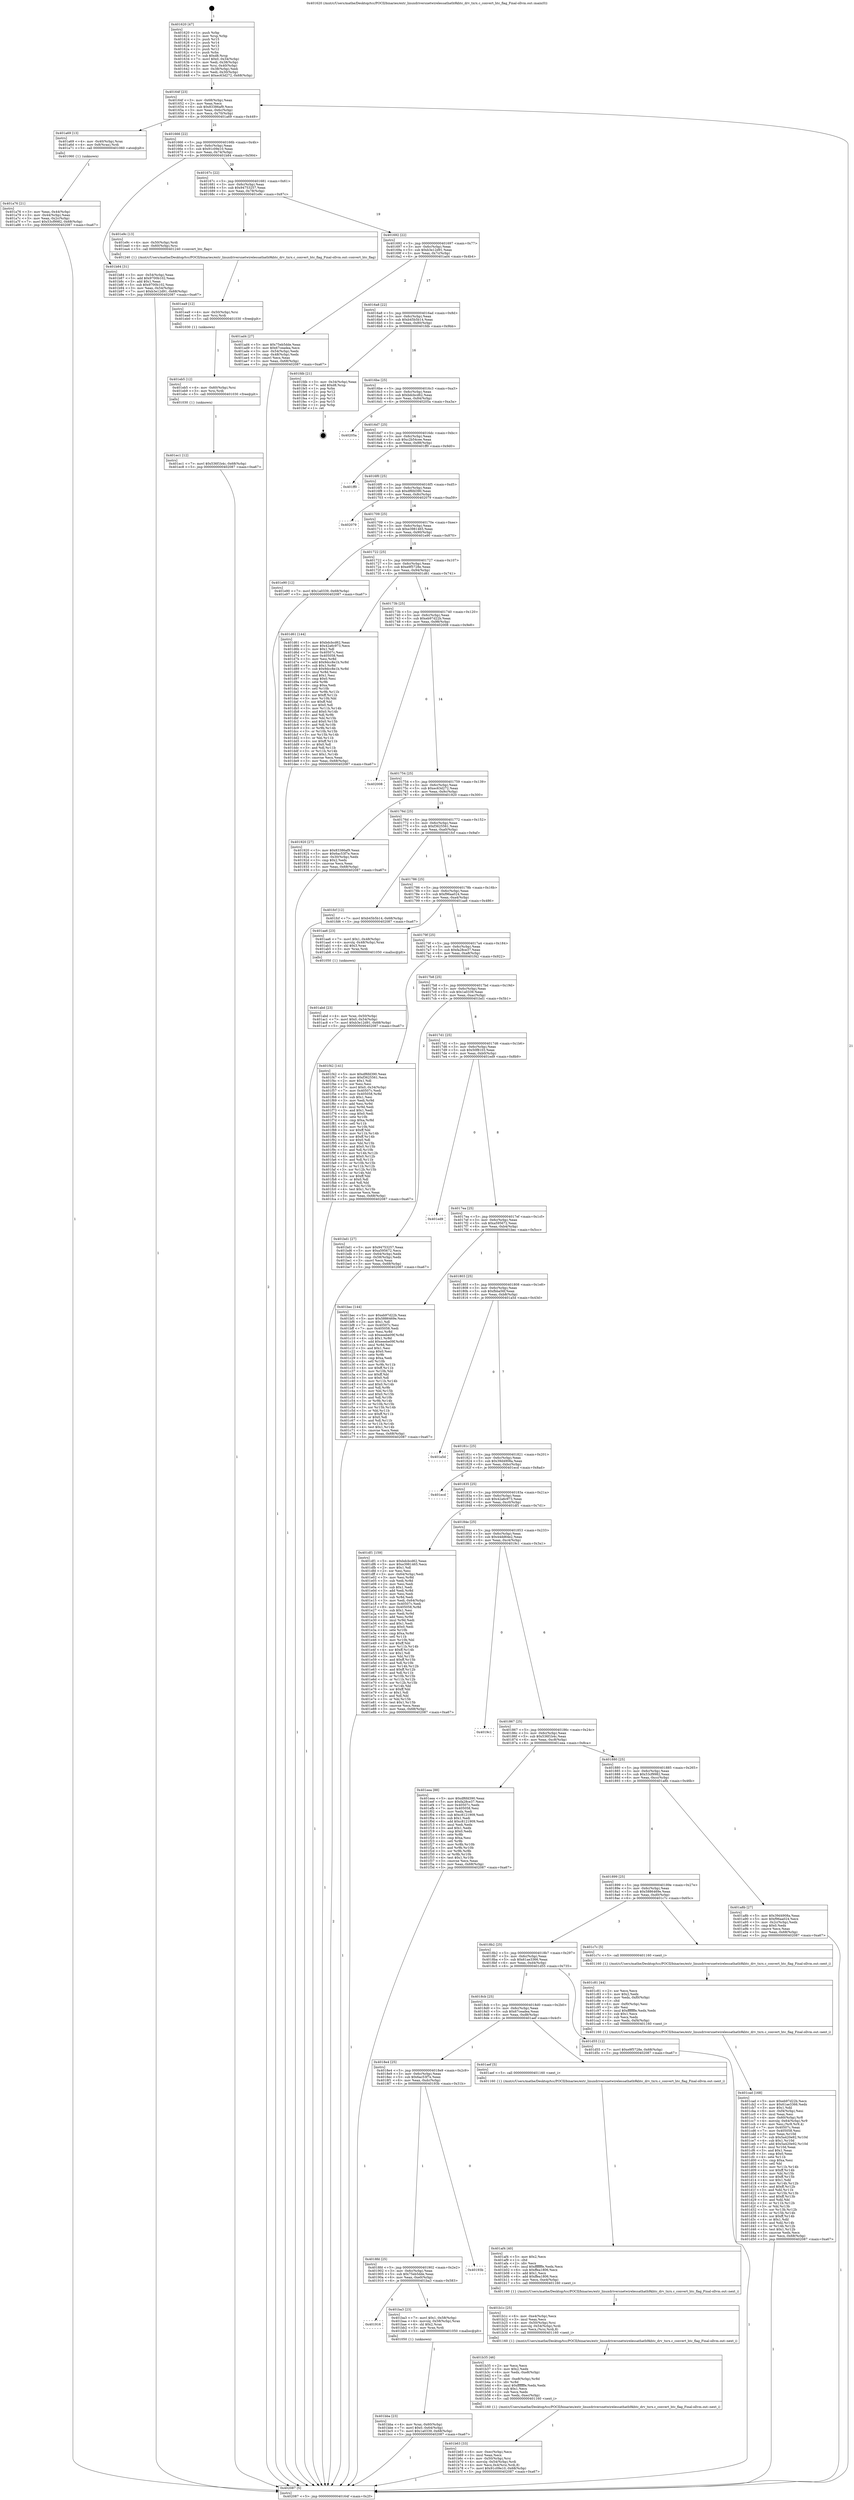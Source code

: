 digraph "0x401620" {
  label = "0x401620 (/mnt/c/Users/mathe/Desktop/tcc/POCII/binaries/extr_linuxdriversnetwirelessathath9khtc_drv_txrx.c_convert_htc_flag_Final-ollvm.out::main(0))"
  labelloc = "t"
  node[shape=record]

  Entry [label="",width=0.3,height=0.3,shape=circle,fillcolor=black,style=filled]
  "0x40164f" [label="{
     0x40164f [23]\l
     | [instrs]\l
     &nbsp;&nbsp;0x40164f \<+3\>: mov -0x68(%rbp),%eax\l
     &nbsp;&nbsp;0x401652 \<+2\>: mov %eax,%ecx\l
     &nbsp;&nbsp;0x401654 \<+6\>: sub $0x83386af9,%ecx\l
     &nbsp;&nbsp;0x40165a \<+3\>: mov %eax,-0x6c(%rbp)\l
     &nbsp;&nbsp;0x40165d \<+3\>: mov %ecx,-0x70(%rbp)\l
     &nbsp;&nbsp;0x401660 \<+6\>: je 0000000000401a69 \<main+0x449\>\l
  }"]
  "0x401a69" [label="{
     0x401a69 [13]\l
     | [instrs]\l
     &nbsp;&nbsp;0x401a69 \<+4\>: mov -0x40(%rbp),%rax\l
     &nbsp;&nbsp;0x401a6d \<+4\>: mov 0x8(%rax),%rdi\l
     &nbsp;&nbsp;0x401a71 \<+5\>: call 0000000000401060 \<atoi@plt\>\l
     | [calls]\l
     &nbsp;&nbsp;0x401060 \{1\} (unknown)\l
  }"]
  "0x401666" [label="{
     0x401666 [22]\l
     | [instrs]\l
     &nbsp;&nbsp;0x401666 \<+5\>: jmp 000000000040166b \<main+0x4b\>\l
     &nbsp;&nbsp;0x40166b \<+3\>: mov -0x6c(%rbp),%eax\l
     &nbsp;&nbsp;0x40166e \<+5\>: sub $0x91c09e10,%eax\l
     &nbsp;&nbsp;0x401673 \<+3\>: mov %eax,-0x74(%rbp)\l
     &nbsp;&nbsp;0x401676 \<+6\>: je 0000000000401b84 \<main+0x564\>\l
  }"]
  Exit [label="",width=0.3,height=0.3,shape=circle,fillcolor=black,style=filled,peripheries=2]
  "0x401b84" [label="{
     0x401b84 [31]\l
     | [instrs]\l
     &nbsp;&nbsp;0x401b84 \<+3\>: mov -0x54(%rbp),%eax\l
     &nbsp;&nbsp;0x401b87 \<+5\>: add $0x9700b102,%eax\l
     &nbsp;&nbsp;0x401b8c \<+3\>: add $0x1,%eax\l
     &nbsp;&nbsp;0x401b8f \<+5\>: sub $0x9700b102,%eax\l
     &nbsp;&nbsp;0x401b94 \<+3\>: mov %eax,-0x54(%rbp)\l
     &nbsp;&nbsp;0x401b97 \<+7\>: movl $0xb3e12d91,-0x68(%rbp)\l
     &nbsp;&nbsp;0x401b9e \<+5\>: jmp 0000000000402087 \<main+0xa67\>\l
  }"]
  "0x40167c" [label="{
     0x40167c [22]\l
     | [instrs]\l
     &nbsp;&nbsp;0x40167c \<+5\>: jmp 0000000000401681 \<main+0x61\>\l
     &nbsp;&nbsp;0x401681 \<+3\>: mov -0x6c(%rbp),%eax\l
     &nbsp;&nbsp;0x401684 \<+5\>: sub $0x94753257,%eax\l
     &nbsp;&nbsp;0x401689 \<+3\>: mov %eax,-0x78(%rbp)\l
     &nbsp;&nbsp;0x40168c \<+6\>: je 0000000000401e9c \<main+0x87c\>\l
  }"]
  "0x401ec1" [label="{
     0x401ec1 [12]\l
     | [instrs]\l
     &nbsp;&nbsp;0x401ec1 \<+7\>: movl $0x536f1b4c,-0x68(%rbp)\l
     &nbsp;&nbsp;0x401ec8 \<+5\>: jmp 0000000000402087 \<main+0xa67\>\l
  }"]
  "0x401e9c" [label="{
     0x401e9c [13]\l
     | [instrs]\l
     &nbsp;&nbsp;0x401e9c \<+4\>: mov -0x50(%rbp),%rdi\l
     &nbsp;&nbsp;0x401ea0 \<+4\>: mov -0x60(%rbp),%rsi\l
     &nbsp;&nbsp;0x401ea4 \<+5\>: call 0000000000401240 \<convert_htc_flag\>\l
     | [calls]\l
     &nbsp;&nbsp;0x401240 \{1\} (/mnt/c/Users/mathe/Desktop/tcc/POCII/binaries/extr_linuxdriversnetwirelessathath9khtc_drv_txrx.c_convert_htc_flag_Final-ollvm.out::convert_htc_flag)\l
  }"]
  "0x401692" [label="{
     0x401692 [22]\l
     | [instrs]\l
     &nbsp;&nbsp;0x401692 \<+5\>: jmp 0000000000401697 \<main+0x77\>\l
     &nbsp;&nbsp;0x401697 \<+3\>: mov -0x6c(%rbp),%eax\l
     &nbsp;&nbsp;0x40169a \<+5\>: sub $0xb3e12d91,%eax\l
     &nbsp;&nbsp;0x40169f \<+3\>: mov %eax,-0x7c(%rbp)\l
     &nbsp;&nbsp;0x4016a2 \<+6\>: je 0000000000401ad4 \<main+0x4b4\>\l
  }"]
  "0x401eb5" [label="{
     0x401eb5 [12]\l
     | [instrs]\l
     &nbsp;&nbsp;0x401eb5 \<+4\>: mov -0x60(%rbp),%rsi\l
     &nbsp;&nbsp;0x401eb9 \<+3\>: mov %rsi,%rdi\l
     &nbsp;&nbsp;0x401ebc \<+5\>: call 0000000000401030 \<free@plt\>\l
     | [calls]\l
     &nbsp;&nbsp;0x401030 \{1\} (unknown)\l
  }"]
  "0x401ad4" [label="{
     0x401ad4 [27]\l
     | [instrs]\l
     &nbsp;&nbsp;0x401ad4 \<+5\>: mov $0x75eb5dde,%eax\l
     &nbsp;&nbsp;0x401ad9 \<+5\>: mov $0x67ceadea,%ecx\l
     &nbsp;&nbsp;0x401ade \<+3\>: mov -0x54(%rbp),%edx\l
     &nbsp;&nbsp;0x401ae1 \<+3\>: cmp -0x48(%rbp),%edx\l
     &nbsp;&nbsp;0x401ae4 \<+3\>: cmovl %ecx,%eax\l
     &nbsp;&nbsp;0x401ae7 \<+3\>: mov %eax,-0x68(%rbp)\l
     &nbsp;&nbsp;0x401aea \<+5\>: jmp 0000000000402087 \<main+0xa67\>\l
  }"]
  "0x4016a8" [label="{
     0x4016a8 [22]\l
     | [instrs]\l
     &nbsp;&nbsp;0x4016a8 \<+5\>: jmp 00000000004016ad \<main+0x8d\>\l
     &nbsp;&nbsp;0x4016ad \<+3\>: mov -0x6c(%rbp),%eax\l
     &nbsp;&nbsp;0x4016b0 \<+5\>: sub $0xb45b5b14,%eax\l
     &nbsp;&nbsp;0x4016b5 \<+3\>: mov %eax,-0x80(%rbp)\l
     &nbsp;&nbsp;0x4016b8 \<+6\>: je 0000000000401fdb \<main+0x9bb\>\l
  }"]
  "0x401ea9" [label="{
     0x401ea9 [12]\l
     | [instrs]\l
     &nbsp;&nbsp;0x401ea9 \<+4\>: mov -0x50(%rbp),%rsi\l
     &nbsp;&nbsp;0x401ead \<+3\>: mov %rsi,%rdi\l
     &nbsp;&nbsp;0x401eb0 \<+5\>: call 0000000000401030 \<free@plt\>\l
     | [calls]\l
     &nbsp;&nbsp;0x401030 \{1\} (unknown)\l
  }"]
  "0x401fdb" [label="{
     0x401fdb [21]\l
     | [instrs]\l
     &nbsp;&nbsp;0x401fdb \<+3\>: mov -0x34(%rbp),%eax\l
     &nbsp;&nbsp;0x401fde \<+7\>: add $0xd8,%rsp\l
     &nbsp;&nbsp;0x401fe5 \<+1\>: pop %rbx\l
     &nbsp;&nbsp;0x401fe6 \<+2\>: pop %r12\l
     &nbsp;&nbsp;0x401fe8 \<+2\>: pop %r13\l
     &nbsp;&nbsp;0x401fea \<+2\>: pop %r14\l
     &nbsp;&nbsp;0x401fec \<+2\>: pop %r15\l
     &nbsp;&nbsp;0x401fee \<+1\>: pop %rbp\l
     &nbsp;&nbsp;0x401fef \<+1\>: ret\l
  }"]
  "0x4016be" [label="{
     0x4016be [25]\l
     | [instrs]\l
     &nbsp;&nbsp;0x4016be \<+5\>: jmp 00000000004016c3 \<main+0xa3\>\l
     &nbsp;&nbsp;0x4016c3 \<+3\>: mov -0x6c(%rbp),%eax\l
     &nbsp;&nbsp;0x4016c6 \<+5\>: sub $0xbdcbcd62,%eax\l
     &nbsp;&nbsp;0x4016cb \<+6\>: mov %eax,-0x84(%rbp)\l
     &nbsp;&nbsp;0x4016d1 \<+6\>: je 000000000040205a \<main+0xa3a\>\l
  }"]
  "0x401cad" [label="{
     0x401cad [168]\l
     | [instrs]\l
     &nbsp;&nbsp;0x401cad \<+5\>: mov $0xeb97d22b,%ecx\l
     &nbsp;&nbsp;0x401cb2 \<+5\>: mov $0x61ae3366,%edx\l
     &nbsp;&nbsp;0x401cb7 \<+3\>: mov $0x1,%dil\l
     &nbsp;&nbsp;0x401cba \<+6\>: mov -0xf4(%rbp),%esi\l
     &nbsp;&nbsp;0x401cc0 \<+3\>: imul %eax,%esi\l
     &nbsp;&nbsp;0x401cc3 \<+4\>: mov -0x60(%rbp),%r8\l
     &nbsp;&nbsp;0x401cc7 \<+4\>: movslq -0x64(%rbp),%r9\l
     &nbsp;&nbsp;0x401ccb \<+4\>: mov %esi,(%r8,%r9,4)\l
     &nbsp;&nbsp;0x401ccf \<+7\>: mov 0x40507c,%eax\l
     &nbsp;&nbsp;0x401cd6 \<+7\>: mov 0x405058,%esi\l
     &nbsp;&nbsp;0x401cdd \<+3\>: mov %eax,%r10d\l
     &nbsp;&nbsp;0x401ce0 \<+7\>: sub $0x5a420e92,%r10d\l
     &nbsp;&nbsp;0x401ce7 \<+4\>: sub $0x1,%r10d\l
     &nbsp;&nbsp;0x401ceb \<+7\>: add $0x5a420e92,%r10d\l
     &nbsp;&nbsp;0x401cf2 \<+4\>: imul %r10d,%eax\l
     &nbsp;&nbsp;0x401cf6 \<+3\>: and $0x1,%eax\l
     &nbsp;&nbsp;0x401cf9 \<+3\>: cmp $0x0,%eax\l
     &nbsp;&nbsp;0x401cfc \<+4\>: sete %r11b\l
     &nbsp;&nbsp;0x401d00 \<+3\>: cmp $0xa,%esi\l
     &nbsp;&nbsp;0x401d03 \<+3\>: setl %bl\l
     &nbsp;&nbsp;0x401d06 \<+3\>: mov %r11b,%r14b\l
     &nbsp;&nbsp;0x401d09 \<+4\>: xor $0xff,%r14b\l
     &nbsp;&nbsp;0x401d0d \<+3\>: mov %bl,%r15b\l
     &nbsp;&nbsp;0x401d10 \<+4\>: xor $0xff,%r15b\l
     &nbsp;&nbsp;0x401d14 \<+4\>: xor $0x1,%dil\l
     &nbsp;&nbsp;0x401d18 \<+3\>: mov %r14b,%r12b\l
     &nbsp;&nbsp;0x401d1b \<+4\>: and $0xff,%r12b\l
     &nbsp;&nbsp;0x401d1f \<+3\>: and %dil,%r11b\l
     &nbsp;&nbsp;0x401d22 \<+3\>: mov %r15b,%r13b\l
     &nbsp;&nbsp;0x401d25 \<+4\>: and $0xff,%r13b\l
     &nbsp;&nbsp;0x401d29 \<+3\>: and %dil,%bl\l
     &nbsp;&nbsp;0x401d2c \<+3\>: or %r11b,%r12b\l
     &nbsp;&nbsp;0x401d2f \<+3\>: or %bl,%r13b\l
     &nbsp;&nbsp;0x401d32 \<+3\>: xor %r13b,%r12b\l
     &nbsp;&nbsp;0x401d35 \<+3\>: or %r15b,%r14b\l
     &nbsp;&nbsp;0x401d38 \<+4\>: xor $0xff,%r14b\l
     &nbsp;&nbsp;0x401d3c \<+4\>: or $0x1,%dil\l
     &nbsp;&nbsp;0x401d40 \<+3\>: and %dil,%r14b\l
     &nbsp;&nbsp;0x401d43 \<+3\>: or %r14b,%r12b\l
     &nbsp;&nbsp;0x401d46 \<+4\>: test $0x1,%r12b\l
     &nbsp;&nbsp;0x401d4a \<+3\>: cmovne %edx,%ecx\l
     &nbsp;&nbsp;0x401d4d \<+3\>: mov %ecx,-0x68(%rbp)\l
     &nbsp;&nbsp;0x401d50 \<+5\>: jmp 0000000000402087 \<main+0xa67\>\l
  }"]
  "0x40205a" [label="{
     0x40205a\l
  }", style=dashed]
  "0x4016d7" [label="{
     0x4016d7 [25]\l
     | [instrs]\l
     &nbsp;&nbsp;0x4016d7 \<+5\>: jmp 00000000004016dc \<main+0xbc\>\l
     &nbsp;&nbsp;0x4016dc \<+3\>: mov -0x6c(%rbp),%eax\l
     &nbsp;&nbsp;0x4016df \<+5\>: sub $0xc2b54cee,%eax\l
     &nbsp;&nbsp;0x4016e4 \<+6\>: mov %eax,-0x88(%rbp)\l
     &nbsp;&nbsp;0x4016ea \<+6\>: je 0000000000401ff0 \<main+0x9d0\>\l
  }"]
  "0x401c81" [label="{
     0x401c81 [44]\l
     | [instrs]\l
     &nbsp;&nbsp;0x401c81 \<+2\>: xor %ecx,%ecx\l
     &nbsp;&nbsp;0x401c83 \<+5\>: mov $0x2,%edx\l
     &nbsp;&nbsp;0x401c88 \<+6\>: mov %edx,-0xf0(%rbp)\l
     &nbsp;&nbsp;0x401c8e \<+1\>: cltd\l
     &nbsp;&nbsp;0x401c8f \<+6\>: mov -0xf0(%rbp),%esi\l
     &nbsp;&nbsp;0x401c95 \<+2\>: idiv %esi\l
     &nbsp;&nbsp;0x401c97 \<+6\>: imul $0xfffffffe,%edx,%edx\l
     &nbsp;&nbsp;0x401c9d \<+3\>: sub $0x1,%ecx\l
     &nbsp;&nbsp;0x401ca0 \<+2\>: sub %ecx,%edx\l
     &nbsp;&nbsp;0x401ca2 \<+6\>: mov %edx,-0xf4(%rbp)\l
     &nbsp;&nbsp;0x401ca8 \<+5\>: call 0000000000401160 \<next_i\>\l
     | [calls]\l
     &nbsp;&nbsp;0x401160 \{1\} (/mnt/c/Users/mathe/Desktop/tcc/POCII/binaries/extr_linuxdriversnetwirelessathath9khtc_drv_txrx.c_convert_htc_flag_Final-ollvm.out::next_i)\l
  }"]
  "0x401ff0" [label="{
     0x401ff0\l
  }", style=dashed]
  "0x4016f0" [label="{
     0x4016f0 [25]\l
     | [instrs]\l
     &nbsp;&nbsp;0x4016f0 \<+5\>: jmp 00000000004016f5 \<main+0xd5\>\l
     &nbsp;&nbsp;0x4016f5 \<+3\>: mov -0x6c(%rbp),%eax\l
     &nbsp;&nbsp;0x4016f8 \<+5\>: sub $0xdf6fd390,%eax\l
     &nbsp;&nbsp;0x4016fd \<+6\>: mov %eax,-0x8c(%rbp)\l
     &nbsp;&nbsp;0x401703 \<+6\>: je 0000000000402079 \<main+0xa59\>\l
  }"]
  "0x401bba" [label="{
     0x401bba [23]\l
     | [instrs]\l
     &nbsp;&nbsp;0x401bba \<+4\>: mov %rax,-0x60(%rbp)\l
     &nbsp;&nbsp;0x401bbe \<+7\>: movl $0x0,-0x64(%rbp)\l
     &nbsp;&nbsp;0x401bc5 \<+7\>: movl $0x1a0339,-0x68(%rbp)\l
     &nbsp;&nbsp;0x401bcc \<+5\>: jmp 0000000000402087 \<main+0xa67\>\l
  }"]
  "0x402079" [label="{
     0x402079\l
  }", style=dashed]
  "0x401709" [label="{
     0x401709 [25]\l
     | [instrs]\l
     &nbsp;&nbsp;0x401709 \<+5\>: jmp 000000000040170e \<main+0xee\>\l
     &nbsp;&nbsp;0x40170e \<+3\>: mov -0x6c(%rbp),%eax\l
     &nbsp;&nbsp;0x401711 \<+5\>: sub $0xe3981465,%eax\l
     &nbsp;&nbsp;0x401716 \<+6\>: mov %eax,-0x90(%rbp)\l
     &nbsp;&nbsp;0x40171c \<+6\>: je 0000000000401e90 \<main+0x870\>\l
  }"]
  "0x401916" [label="{
     0x401916\l
  }", style=dashed]
  "0x401e90" [label="{
     0x401e90 [12]\l
     | [instrs]\l
     &nbsp;&nbsp;0x401e90 \<+7\>: movl $0x1a0339,-0x68(%rbp)\l
     &nbsp;&nbsp;0x401e97 \<+5\>: jmp 0000000000402087 \<main+0xa67\>\l
  }"]
  "0x401722" [label="{
     0x401722 [25]\l
     | [instrs]\l
     &nbsp;&nbsp;0x401722 \<+5\>: jmp 0000000000401727 \<main+0x107\>\l
     &nbsp;&nbsp;0x401727 \<+3\>: mov -0x6c(%rbp),%eax\l
     &nbsp;&nbsp;0x40172a \<+5\>: sub $0xe9f5728e,%eax\l
     &nbsp;&nbsp;0x40172f \<+6\>: mov %eax,-0x94(%rbp)\l
     &nbsp;&nbsp;0x401735 \<+6\>: je 0000000000401d61 \<main+0x741\>\l
  }"]
  "0x401ba3" [label="{
     0x401ba3 [23]\l
     | [instrs]\l
     &nbsp;&nbsp;0x401ba3 \<+7\>: movl $0x1,-0x58(%rbp)\l
     &nbsp;&nbsp;0x401baa \<+4\>: movslq -0x58(%rbp),%rax\l
     &nbsp;&nbsp;0x401bae \<+4\>: shl $0x2,%rax\l
     &nbsp;&nbsp;0x401bb2 \<+3\>: mov %rax,%rdi\l
     &nbsp;&nbsp;0x401bb5 \<+5\>: call 0000000000401050 \<malloc@plt\>\l
     | [calls]\l
     &nbsp;&nbsp;0x401050 \{1\} (unknown)\l
  }"]
  "0x401d61" [label="{
     0x401d61 [144]\l
     | [instrs]\l
     &nbsp;&nbsp;0x401d61 \<+5\>: mov $0xbdcbcd62,%eax\l
     &nbsp;&nbsp;0x401d66 \<+5\>: mov $0x42a6c973,%ecx\l
     &nbsp;&nbsp;0x401d6b \<+2\>: mov $0x1,%dl\l
     &nbsp;&nbsp;0x401d6d \<+7\>: mov 0x40507c,%esi\l
     &nbsp;&nbsp;0x401d74 \<+7\>: mov 0x405058,%edi\l
     &nbsp;&nbsp;0x401d7b \<+3\>: mov %esi,%r8d\l
     &nbsp;&nbsp;0x401d7e \<+7\>: add $0x9dcc8e1b,%r8d\l
     &nbsp;&nbsp;0x401d85 \<+4\>: sub $0x1,%r8d\l
     &nbsp;&nbsp;0x401d89 \<+7\>: sub $0x9dcc8e1b,%r8d\l
     &nbsp;&nbsp;0x401d90 \<+4\>: imul %r8d,%esi\l
     &nbsp;&nbsp;0x401d94 \<+3\>: and $0x1,%esi\l
     &nbsp;&nbsp;0x401d97 \<+3\>: cmp $0x0,%esi\l
     &nbsp;&nbsp;0x401d9a \<+4\>: sete %r9b\l
     &nbsp;&nbsp;0x401d9e \<+3\>: cmp $0xa,%edi\l
     &nbsp;&nbsp;0x401da1 \<+4\>: setl %r10b\l
     &nbsp;&nbsp;0x401da5 \<+3\>: mov %r9b,%r11b\l
     &nbsp;&nbsp;0x401da8 \<+4\>: xor $0xff,%r11b\l
     &nbsp;&nbsp;0x401dac \<+3\>: mov %r10b,%bl\l
     &nbsp;&nbsp;0x401daf \<+3\>: xor $0xff,%bl\l
     &nbsp;&nbsp;0x401db2 \<+3\>: xor $0x0,%dl\l
     &nbsp;&nbsp;0x401db5 \<+3\>: mov %r11b,%r14b\l
     &nbsp;&nbsp;0x401db8 \<+4\>: and $0x0,%r14b\l
     &nbsp;&nbsp;0x401dbc \<+3\>: and %dl,%r9b\l
     &nbsp;&nbsp;0x401dbf \<+3\>: mov %bl,%r15b\l
     &nbsp;&nbsp;0x401dc2 \<+4\>: and $0x0,%r15b\l
     &nbsp;&nbsp;0x401dc6 \<+3\>: and %dl,%r10b\l
     &nbsp;&nbsp;0x401dc9 \<+3\>: or %r9b,%r14b\l
     &nbsp;&nbsp;0x401dcc \<+3\>: or %r10b,%r15b\l
     &nbsp;&nbsp;0x401dcf \<+3\>: xor %r15b,%r14b\l
     &nbsp;&nbsp;0x401dd2 \<+3\>: or %bl,%r11b\l
     &nbsp;&nbsp;0x401dd5 \<+4\>: xor $0xff,%r11b\l
     &nbsp;&nbsp;0x401dd9 \<+3\>: or $0x0,%dl\l
     &nbsp;&nbsp;0x401ddc \<+3\>: and %dl,%r11b\l
     &nbsp;&nbsp;0x401ddf \<+3\>: or %r11b,%r14b\l
     &nbsp;&nbsp;0x401de2 \<+4\>: test $0x1,%r14b\l
     &nbsp;&nbsp;0x401de6 \<+3\>: cmovne %ecx,%eax\l
     &nbsp;&nbsp;0x401de9 \<+3\>: mov %eax,-0x68(%rbp)\l
     &nbsp;&nbsp;0x401dec \<+5\>: jmp 0000000000402087 \<main+0xa67\>\l
  }"]
  "0x40173b" [label="{
     0x40173b [25]\l
     | [instrs]\l
     &nbsp;&nbsp;0x40173b \<+5\>: jmp 0000000000401740 \<main+0x120\>\l
     &nbsp;&nbsp;0x401740 \<+3\>: mov -0x6c(%rbp),%eax\l
     &nbsp;&nbsp;0x401743 \<+5\>: sub $0xeb97d22b,%eax\l
     &nbsp;&nbsp;0x401748 \<+6\>: mov %eax,-0x98(%rbp)\l
     &nbsp;&nbsp;0x40174e \<+6\>: je 0000000000402008 \<main+0x9e8\>\l
  }"]
  "0x4018fd" [label="{
     0x4018fd [25]\l
     | [instrs]\l
     &nbsp;&nbsp;0x4018fd \<+5\>: jmp 0000000000401902 \<main+0x2e2\>\l
     &nbsp;&nbsp;0x401902 \<+3\>: mov -0x6c(%rbp),%eax\l
     &nbsp;&nbsp;0x401905 \<+5\>: sub $0x75eb5dde,%eax\l
     &nbsp;&nbsp;0x40190a \<+6\>: mov %eax,-0xe0(%rbp)\l
     &nbsp;&nbsp;0x401910 \<+6\>: je 0000000000401ba3 \<main+0x583\>\l
  }"]
  "0x402008" [label="{
     0x402008\l
  }", style=dashed]
  "0x401754" [label="{
     0x401754 [25]\l
     | [instrs]\l
     &nbsp;&nbsp;0x401754 \<+5\>: jmp 0000000000401759 \<main+0x139\>\l
     &nbsp;&nbsp;0x401759 \<+3\>: mov -0x6c(%rbp),%eax\l
     &nbsp;&nbsp;0x40175c \<+5\>: sub $0xec63d272,%eax\l
     &nbsp;&nbsp;0x401761 \<+6\>: mov %eax,-0x9c(%rbp)\l
     &nbsp;&nbsp;0x401767 \<+6\>: je 0000000000401920 \<main+0x300\>\l
  }"]
  "0x40193b" [label="{
     0x40193b\l
  }", style=dashed]
  "0x401920" [label="{
     0x401920 [27]\l
     | [instrs]\l
     &nbsp;&nbsp;0x401920 \<+5\>: mov $0x83386af9,%eax\l
     &nbsp;&nbsp;0x401925 \<+5\>: mov $0x6ac53f7e,%ecx\l
     &nbsp;&nbsp;0x40192a \<+3\>: mov -0x30(%rbp),%edx\l
     &nbsp;&nbsp;0x40192d \<+3\>: cmp $0x2,%edx\l
     &nbsp;&nbsp;0x401930 \<+3\>: cmovne %ecx,%eax\l
     &nbsp;&nbsp;0x401933 \<+3\>: mov %eax,-0x68(%rbp)\l
     &nbsp;&nbsp;0x401936 \<+5\>: jmp 0000000000402087 \<main+0xa67\>\l
  }"]
  "0x40176d" [label="{
     0x40176d [25]\l
     | [instrs]\l
     &nbsp;&nbsp;0x40176d \<+5\>: jmp 0000000000401772 \<main+0x152\>\l
     &nbsp;&nbsp;0x401772 \<+3\>: mov -0x6c(%rbp),%eax\l
     &nbsp;&nbsp;0x401775 \<+5\>: sub $0xf3625561,%eax\l
     &nbsp;&nbsp;0x40177a \<+6\>: mov %eax,-0xa0(%rbp)\l
     &nbsp;&nbsp;0x401780 \<+6\>: je 0000000000401fcf \<main+0x9af\>\l
  }"]
  "0x402087" [label="{
     0x402087 [5]\l
     | [instrs]\l
     &nbsp;&nbsp;0x402087 \<+5\>: jmp 000000000040164f \<main+0x2f\>\l
  }"]
  "0x401620" [label="{
     0x401620 [47]\l
     | [instrs]\l
     &nbsp;&nbsp;0x401620 \<+1\>: push %rbp\l
     &nbsp;&nbsp;0x401621 \<+3\>: mov %rsp,%rbp\l
     &nbsp;&nbsp;0x401624 \<+2\>: push %r15\l
     &nbsp;&nbsp;0x401626 \<+2\>: push %r14\l
     &nbsp;&nbsp;0x401628 \<+2\>: push %r13\l
     &nbsp;&nbsp;0x40162a \<+2\>: push %r12\l
     &nbsp;&nbsp;0x40162c \<+1\>: push %rbx\l
     &nbsp;&nbsp;0x40162d \<+7\>: sub $0xd8,%rsp\l
     &nbsp;&nbsp;0x401634 \<+7\>: movl $0x0,-0x34(%rbp)\l
     &nbsp;&nbsp;0x40163b \<+3\>: mov %edi,-0x38(%rbp)\l
     &nbsp;&nbsp;0x40163e \<+4\>: mov %rsi,-0x40(%rbp)\l
     &nbsp;&nbsp;0x401642 \<+3\>: mov -0x38(%rbp),%edi\l
     &nbsp;&nbsp;0x401645 \<+3\>: mov %edi,-0x30(%rbp)\l
     &nbsp;&nbsp;0x401648 \<+7\>: movl $0xec63d272,-0x68(%rbp)\l
  }"]
  "0x401a76" [label="{
     0x401a76 [21]\l
     | [instrs]\l
     &nbsp;&nbsp;0x401a76 \<+3\>: mov %eax,-0x44(%rbp)\l
     &nbsp;&nbsp;0x401a79 \<+3\>: mov -0x44(%rbp),%eax\l
     &nbsp;&nbsp;0x401a7c \<+3\>: mov %eax,-0x2c(%rbp)\l
     &nbsp;&nbsp;0x401a7f \<+7\>: movl $0x53cf9982,-0x68(%rbp)\l
     &nbsp;&nbsp;0x401a86 \<+5\>: jmp 0000000000402087 \<main+0xa67\>\l
  }"]
  "0x401b63" [label="{
     0x401b63 [33]\l
     | [instrs]\l
     &nbsp;&nbsp;0x401b63 \<+6\>: mov -0xec(%rbp),%ecx\l
     &nbsp;&nbsp;0x401b69 \<+3\>: imul %eax,%ecx\l
     &nbsp;&nbsp;0x401b6c \<+4\>: mov -0x50(%rbp),%rsi\l
     &nbsp;&nbsp;0x401b70 \<+4\>: movslq -0x54(%rbp),%rdi\l
     &nbsp;&nbsp;0x401b74 \<+4\>: mov %ecx,0x4(%rsi,%rdi,8)\l
     &nbsp;&nbsp;0x401b78 \<+7\>: movl $0x91c09e10,-0x68(%rbp)\l
     &nbsp;&nbsp;0x401b7f \<+5\>: jmp 0000000000402087 \<main+0xa67\>\l
  }"]
  "0x401fcf" [label="{
     0x401fcf [12]\l
     | [instrs]\l
     &nbsp;&nbsp;0x401fcf \<+7\>: movl $0xb45b5b14,-0x68(%rbp)\l
     &nbsp;&nbsp;0x401fd6 \<+5\>: jmp 0000000000402087 \<main+0xa67\>\l
  }"]
  "0x401786" [label="{
     0x401786 [25]\l
     | [instrs]\l
     &nbsp;&nbsp;0x401786 \<+5\>: jmp 000000000040178b \<main+0x16b\>\l
     &nbsp;&nbsp;0x40178b \<+3\>: mov -0x6c(%rbp),%eax\l
     &nbsp;&nbsp;0x40178e \<+5\>: sub $0xf96aa024,%eax\l
     &nbsp;&nbsp;0x401793 \<+6\>: mov %eax,-0xa4(%rbp)\l
     &nbsp;&nbsp;0x401799 \<+6\>: je 0000000000401aa6 \<main+0x486\>\l
  }"]
  "0x401b35" [label="{
     0x401b35 [46]\l
     | [instrs]\l
     &nbsp;&nbsp;0x401b35 \<+2\>: xor %ecx,%ecx\l
     &nbsp;&nbsp;0x401b37 \<+5\>: mov $0x2,%edx\l
     &nbsp;&nbsp;0x401b3c \<+6\>: mov %edx,-0xe8(%rbp)\l
     &nbsp;&nbsp;0x401b42 \<+1\>: cltd\l
     &nbsp;&nbsp;0x401b43 \<+7\>: mov -0xe8(%rbp),%r8d\l
     &nbsp;&nbsp;0x401b4a \<+3\>: idiv %r8d\l
     &nbsp;&nbsp;0x401b4d \<+6\>: imul $0xfffffffe,%edx,%edx\l
     &nbsp;&nbsp;0x401b53 \<+3\>: sub $0x1,%ecx\l
     &nbsp;&nbsp;0x401b56 \<+2\>: sub %ecx,%edx\l
     &nbsp;&nbsp;0x401b58 \<+6\>: mov %edx,-0xec(%rbp)\l
     &nbsp;&nbsp;0x401b5e \<+5\>: call 0000000000401160 \<next_i\>\l
     | [calls]\l
     &nbsp;&nbsp;0x401160 \{1\} (/mnt/c/Users/mathe/Desktop/tcc/POCII/binaries/extr_linuxdriversnetwirelessathath9khtc_drv_txrx.c_convert_htc_flag_Final-ollvm.out::next_i)\l
  }"]
  "0x401aa6" [label="{
     0x401aa6 [23]\l
     | [instrs]\l
     &nbsp;&nbsp;0x401aa6 \<+7\>: movl $0x1,-0x48(%rbp)\l
     &nbsp;&nbsp;0x401aad \<+4\>: movslq -0x48(%rbp),%rax\l
     &nbsp;&nbsp;0x401ab1 \<+4\>: shl $0x3,%rax\l
     &nbsp;&nbsp;0x401ab5 \<+3\>: mov %rax,%rdi\l
     &nbsp;&nbsp;0x401ab8 \<+5\>: call 0000000000401050 \<malloc@plt\>\l
     | [calls]\l
     &nbsp;&nbsp;0x401050 \{1\} (unknown)\l
  }"]
  "0x40179f" [label="{
     0x40179f [25]\l
     | [instrs]\l
     &nbsp;&nbsp;0x40179f \<+5\>: jmp 00000000004017a4 \<main+0x184\>\l
     &nbsp;&nbsp;0x4017a4 \<+3\>: mov -0x6c(%rbp),%eax\l
     &nbsp;&nbsp;0x4017a7 \<+5\>: sub $0xfa28ce37,%eax\l
     &nbsp;&nbsp;0x4017ac \<+6\>: mov %eax,-0xa8(%rbp)\l
     &nbsp;&nbsp;0x4017b2 \<+6\>: je 0000000000401f42 \<main+0x922\>\l
  }"]
  "0x401b1c" [label="{
     0x401b1c [25]\l
     | [instrs]\l
     &nbsp;&nbsp;0x401b1c \<+6\>: mov -0xe4(%rbp),%ecx\l
     &nbsp;&nbsp;0x401b22 \<+3\>: imul %eax,%ecx\l
     &nbsp;&nbsp;0x401b25 \<+4\>: mov -0x50(%rbp),%rsi\l
     &nbsp;&nbsp;0x401b29 \<+4\>: movslq -0x54(%rbp),%rdi\l
     &nbsp;&nbsp;0x401b2d \<+3\>: mov %ecx,(%rsi,%rdi,8)\l
     &nbsp;&nbsp;0x401b30 \<+5\>: call 0000000000401160 \<next_i\>\l
     | [calls]\l
     &nbsp;&nbsp;0x401160 \{1\} (/mnt/c/Users/mathe/Desktop/tcc/POCII/binaries/extr_linuxdriversnetwirelessathath9khtc_drv_txrx.c_convert_htc_flag_Final-ollvm.out::next_i)\l
  }"]
  "0x401f42" [label="{
     0x401f42 [141]\l
     | [instrs]\l
     &nbsp;&nbsp;0x401f42 \<+5\>: mov $0xdf6fd390,%eax\l
     &nbsp;&nbsp;0x401f47 \<+5\>: mov $0xf3625561,%ecx\l
     &nbsp;&nbsp;0x401f4c \<+2\>: mov $0x1,%dl\l
     &nbsp;&nbsp;0x401f4e \<+2\>: xor %esi,%esi\l
     &nbsp;&nbsp;0x401f50 \<+7\>: movl $0x0,-0x34(%rbp)\l
     &nbsp;&nbsp;0x401f57 \<+7\>: mov 0x40507c,%edi\l
     &nbsp;&nbsp;0x401f5e \<+8\>: mov 0x405058,%r8d\l
     &nbsp;&nbsp;0x401f66 \<+3\>: sub $0x1,%esi\l
     &nbsp;&nbsp;0x401f69 \<+3\>: mov %edi,%r9d\l
     &nbsp;&nbsp;0x401f6c \<+3\>: add %esi,%r9d\l
     &nbsp;&nbsp;0x401f6f \<+4\>: imul %r9d,%edi\l
     &nbsp;&nbsp;0x401f73 \<+3\>: and $0x1,%edi\l
     &nbsp;&nbsp;0x401f76 \<+3\>: cmp $0x0,%edi\l
     &nbsp;&nbsp;0x401f79 \<+4\>: sete %r10b\l
     &nbsp;&nbsp;0x401f7d \<+4\>: cmp $0xa,%r8d\l
     &nbsp;&nbsp;0x401f81 \<+4\>: setl %r11b\l
     &nbsp;&nbsp;0x401f85 \<+3\>: mov %r10b,%bl\l
     &nbsp;&nbsp;0x401f88 \<+3\>: xor $0xff,%bl\l
     &nbsp;&nbsp;0x401f8b \<+3\>: mov %r11b,%r14b\l
     &nbsp;&nbsp;0x401f8e \<+4\>: xor $0xff,%r14b\l
     &nbsp;&nbsp;0x401f92 \<+3\>: xor $0x0,%dl\l
     &nbsp;&nbsp;0x401f95 \<+3\>: mov %bl,%r15b\l
     &nbsp;&nbsp;0x401f98 \<+4\>: and $0x0,%r15b\l
     &nbsp;&nbsp;0x401f9c \<+3\>: and %dl,%r10b\l
     &nbsp;&nbsp;0x401f9f \<+3\>: mov %r14b,%r12b\l
     &nbsp;&nbsp;0x401fa2 \<+4\>: and $0x0,%r12b\l
     &nbsp;&nbsp;0x401fa6 \<+3\>: and %dl,%r11b\l
     &nbsp;&nbsp;0x401fa9 \<+3\>: or %r10b,%r15b\l
     &nbsp;&nbsp;0x401fac \<+3\>: or %r11b,%r12b\l
     &nbsp;&nbsp;0x401faf \<+3\>: xor %r12b,%r15b\l
     &nbsp;&nbsp;0x401fb2 \<+3\>: or %r14b,%bl\l
     &nbsp;&nbsp;0x401fb5 \<+3\>: xor $0xff,%bl\l
     &nbsp;&nbsp;0x401fb8 \<+3\>: or $0x0,%dl\l
     &nbsp;&nbsp;0x401fbb \<+2\>: and %dl,%bl\l
     &nbsp;&nbsp;0x401fbd \<+3\>: or %bl,%r15b\l
     &nbsp;&nbsp;0x401fc0 \<+4\>: test $0x1,%r15b\l
     &nbsp;&nbsp;0x401fc4 \<+3\>: cmovne %ecx,%eax\l
     &nbsp;&nbsp;0x401fc7 \<+3\>: mov %eax,-0x68(%rbp)\l
     &nbsp;&nbsp;0x401fca \<+5\>: jmp 0000000000402087 \<main+0xa67\>\l
  }"]
  "0x4017b8" [label="{
     0x4017b8 [25]\l
     | [instrs]\l
     &nbsp;&nbsp;0x4017b8 \<+5\>: jmp 00000000004017bd \<main+0x19d\>\l
     &nbsp;&nbsp;0x4017bd \<+3\>: mov -0x6c(%rbp),%eax\l
     &nbsp;&nbsp;0x4017c0 \<+5\>: sub $0x1a0339,%eax\l
     &nbsp;&nbsp;0x4017c5 \<+6\>: mov %eax,-0xac(%rbp)\l
     &nbsp;&nbsp;0x4017cb \<+6\>: je 0000000000401bd1 \<main+0x5b1\>\l
  }"]
  "0x401af4" [label="{
     0x401af4 [40]\l
     | [instrs]\l
     &nbsp;&nbsp;0x401af4 \<+5\>: mov $0x2,%ecx\l
     &nbsp;&nbsp;0x401af9 \<+1\>: cltd\l
     &nbsp;&nbsp;0x401afa \<+2\>: idiv %ecx\l
     &nbsp;&nbsp;0x401afc \<+6\>: imul $0xfffffffe,%edx,%ecx\l
     &nbsp;&nbsp;0x401b02 \<+6\>: sub $0xffea1806,%ecx\l
     &nbsp;&nbsp;0x401b08 \<+3\>: add $0x1,%ecx\l
     &nbsp;&nbsp;0x401b0b \<+6\>: add $0xffea1806,%ecx\l
     &nbsp;&nbsp;0x401b11 \<+6\>: mov %ecx,-0xe4(%rbp)\l
     &nbsp;&nbsp;0x401b17 \<+5\>: call 0000000000401160 \<next_i\>\l
     | [calls]\l
     &nbsp;&nbsp;0x401160 \{1\} (/mnt/c/Users/mathe/Desktop/tcc/POCII/binaries/extr_linuxdriversnetwirelessathath9khtc_drv_txrx.c_convert_htc_flag_Final-ollvm.out::next_i)\l
  }"]
  "0x401bd1" [label="{
     0x401bd1 [27]\l
     | [instrs]\l
     &nbsp;&nbsp;0x401bd1 \<+5\>: mov $0x94753257,%eax\l
     &nbsp;&nbsp;0x401bd6 \<+5\>: mov $0xa595672,%ecx\l
     &nbsp;&nbsp;0x401bdb \<+3\>: mov -0x64(%rbp),%edx\l
     &nbsp;&nbsp;0x401bde \<+3\>: cmp -0x58(%rbp),%edx\l
     &nbsp;&nbsp;0x401be1 \<+3\>: cmovl %ecx,%eax\l
     &nbsp;&nbsp;0x401be4 \<+3\>: mov %eax,-0x68(%rbp)\l
     &nbsp;&nbsp;0x401be7 \<+5\>: jmp 0000000000402087 \<main+0xa67\>\l
  }"]
  "0x4017d1" [label="{
     0x4017d1 [25]\l
     | [instrs]\l
     &nbsp;&nbsp;0x4017d1 \<+5\>: jmp 00000000004017d6 \<main+0x1b6\>\l
     &nbsp;&nbsp;0x4017d6 \<+3\>: mov -0x6c(%rbp),%eax\l
     &nbsp;&nbsp;0x4017d9 \<+5\>: sub $0x50f8103,%eax\l
     &nbsp;&nbsp;0x4017de \<+6\>: mov %eax,-0xb0(%rbp)\l
     &nbsp;&nbsp;0x4017e4 \<+6\>: je 0000000000401ed9 \<main+0x8b9\>\l
  }"]
  "0x4018e4" [label="{
     0x4018e4 [25]\l
     | [instrs]\l
     &nbsp;&nbsp;0x4018e4 \<+5\>: jmp 00000000004018e9 \<main+0x2c9\>\l
     &nbsp;&nbsp;0x4018e9 \<+3\>: mov -0x6c(%rbp),%eax\l
     &nbsp;&nbsp;0x4018ec \<+5\>: sub $0x6ac53f7e,%eax\l
     &nbsp;&nbsp;0x4018f1 \<+6\>: mov %eax,-0xdc(%rbp)\l
     &nbsp;&nbsp;0x4018f7 \<+6\>: je 000000000040193b \<main+0x31b\>\l
  }"]
  "0x401ed9" [label="{
     0x401ed9\l
  }", style=dashed]
  "0x4017ea" [label="{
     0x4017ea [25]\l
     | [instrs]\l
     &nbsp;&nbsp;0x4017ea \<+5\>: jmp 00000000004017ef \<main+0x1cf\>\l
     &nbsp;&nbsp;0x4017ef \<+3\>: mov -0x6c(%rbp),%eax\l
     &nbsp;&nbsp;0x4017f2 \<+5\>: sub $0xa595672,%eax\l
     &nbsp;&nbsp;0x4017f7 \<+6\>: mov %eax,-0xb4(%rbp)\l
     &nbsp;&nbsp;0x4017fd \<+6\>: je 0000000000401bec \<main+0x5cc\>\l
  }"]
  "0x401aef" [label="{
     0x401aef [5]\l
     | [instrs]\l
     &nbsp;&nbsp;0x401aef \<+5\>: call 0000000000401160 \<next_i\>\l
     | [calls]\l
     &nbsp;&nbsp;0x401160 \{1\} (/mnt/c/Users/mathe/Desktop/tcc/POCII/binaries/extr_linuxdriversnetwirelessathath9khtc_drv_txrx.c_convert_htc_flag_Final-ollvm.out::next_i)\l
  }"]
  "0x401bec" [label="{
     0x401bec [144]\l
     | [instrs]\l
     &nbsp;&nbsp;0x401bec \<+5\>: mov $0xeb97d22b,%eax\l
     &nbsp;&nbsp;0x401bf1 \<+5\>: mov $0x5886469e,%ecx\l
     &nbsp;&nbsp;0x401bf6 \<+2\>: mov $0x1,%dl\l
     &nbsp;&nbsp;0x401bf8 \<+7\>: mov 0x40507c,%esi\l
     &nbsp;&nbsp;0x401bff \<+7\>: mov 0x405058,%edi\l
     &nbsp;&nbsp;0x401c06 \<+3\>: mov %esi,%r8d\l
     &nbsp;&nbsp;0x401c09 \<+7\>: sub $0xeeebe09f,%r8d\l
     &nbsp;&nbsp;0x401c10 \<+4\>: sub $0x1,%r8d\l
     &nbsp;&nbsp;0x401c14 \<+7\>: add $0xeeebe09f,%r8d\l
     &nbsp;&nbsp;0x401c1b \<+4\>: imul %r8d,%esi\l
     &nbsp;&nbsp;0x401c1f \<+3\>: and $0x1,%esi\l
     &nbsp;&nbsp;0x401c22 \<+3\>: cmp $0x0,%esi\l
     &nbsp;&nbsp;0x401c25 \<+4\>: sete %r9b\l
     &nbsp;&nbsp;0x401c29 \<+3\>: cmp $0xa,%edi\l
     &nbsp;&nbsp;0x401c2c \<+4\>: setl %r10b\l
     &nbsp;&nbsp;0x401c30 \<+3\>: mov %r9b,%r11b\l
     &nbsp;&nbsp;0x401c33 \<+4\>: xor $0xff,%r11b\l
     &nbsp;&nbsp;0x401c37 \<+3\>: mov %r10b,%bl\l
     &nbsp;&nbsp;0x401c3a \<+3\>: xor $0xff,%bl\l
     &nbsp;&nbsp;0x401c3d \<+3\>: xor $0x0,%dl\l
     &nbsp;&nbsp;0x401c40 \<+3\>: mov %r11b,%r14b\l
     &nbsp;&nbsp;0x401c43 \<+4\>: and $0x0,%r14b\l
     &nbsp;&nbsp;0x401c47 \<+3\>: and %dl,%r9b\l
     &nbsp;&nbsp;0x401c4a \<+3\>: mov %bl,%r15b\l
     &nbsp;&nbsp;0x401c4d \<+4\>: and $0x0,%r15b\l
     &nbsp;&nbsp;0x401c51 \<+3\>: and %dl,%r10b\l
     &nbsp;&nbsp;0x401c54 \<+3\>: or %r9b,%r14b\l
     &nbsp;&nbsp;0x401c57 \<+3\>: or %r10b,%r15b\l
     &nbsp;&nbsp;0x401c5a \<+3\>: xor %r15b,%r14b\l
     &nbsp;&nbsp;0x401c5d \<+3\>: or %bl,%r11b\l
     &nbsp;&nbsp;0x401c60 \<+4\>: xor $0xff,%r11b\l
     &nbsp;&nbsp;0x401c64 \<+3\>: or $0x0,%dl\l
     &nbsp;&nbsp;0x401c67 \<+3\>: and %dl,%r11b\l
     &nbsp;&nbsp;0x401c6a \<+3\>: or %r11b,%r14b\l
     &nbsp;&nbsp;0x401c6d \<+4\>: test $0x1,%r14b\l
     &nbsp;&nbsp;0x401c71 \<+3\>: cmovne %ecx,%eax\l
     &nbsp;&nbsp;0x401c74 \<+3\>: mov %eax,-0x68(%rbp)\l
     &nbsp;&nbsp;0x401c77 \<+5\>: jmp 0000000000402087 \<main+0xa67\>\l
  }"]
  "0x401803" [label="{
     0x401803 [25]\l
     | [instrs]\l
     &nbsp;&nbsp;0x401803 \<+5\>: jmp 0000000000401808 \<main+0x1e8\>\l
     &nbsp;&nbsp;0x401808 \<+3\>: mov -0x6c(%rbp),%eax\l
     &nbsp;&nbsp;0x40180b \<+5\>: sub $0xfbba56f,%eax\l
     &nbsp;&nbsp;0x401810 \<+6\>: mov %eax,-0xb8(%rbp)\l
     &nbsp;&nbsp;0x401816 \<+6\>: je 0000000000401a5d \<main+0x43d\>\l
  }"]
  "0x4018cb" [label="{
     0x4018cb [25]\l
     | [instrs]\l
     &nbsp;&nbsp;0x4018cb \<+5\>: jmp 00000000004018d0 \<main+0x2b0\>\l
     &nbsp;&nbsp;0x4018d0 \<+3\>: mov -0x6c(%rbp),%eax\l
     &nbsp;&nbsp;0x4018d3 \<+5\>: sub $0x67ceadea,%eax\l
     &nbsp;&nbsp;0x4018d8 \<+6\>: mov %eax,-0xd8(%rbp)\l
     &nbsp;&nbsp;0x4018de \<+6\>: je 0000000000401aef \<main+0x4cf\>\l
  }"]
  "0x401a5d" [label="{
     0x401a5d\l
  }", style=dashed]
  "0x40181c" [label="{
     0x40181c [25]\l
     | [instrs]\l
     &nbsp;&nbsp;0x40181c \<+5\>: jmp 0000000000401821 \<main+0x201\>\l
     &nbsp;&nbsp;0x401821 \<+3\>: mov -0x6c(%rbp),%eax\l
     &nbsp;&nbsp;0x401824 \<+5\>: sub $0x39d4908a,%eax\l
     &nbsp;&nbsp;0x401829 \<+6\>: mov %eax,-0xbc(%rbp)\l
     &nbsp;&nbsp;0x40182f \<+6\>: je 0000000000401ecd \<main+0x8ad\>\l
  }"]
  "0x401d55" [label="{
     0x401d55 [12]\l
     | [instrs]\l
     &nbsp;&nbsp;0x401d55 \<+7\>: movl $0xe9f5728e,-0x68(%rbp)\l
     &nbsp;&nbsp;0x401d5c \<+5\>: jmp 0000000000402087 \<main+0xa67\>\l
  }"]
  "0x401ecd" [label="{
     0x401ecd\l
  }", style=dashed]
  "0x401835" [label="{
     0x401835 [25]\l
     | [instrs]\l
     &nbsp;&nbsp;0x401835 \<+5\>: jmp 000000000040183a \<main+0x21a\>\l
     &nbsp;&nbsp;0x40183a \<+3\>: mov -0x6c(%rbp),%eax\l
     &nbsp;&nbsp;0x40183d \<+5\>: sub $0x42a6c973,%eax\l
     &nbsp;&nbsp;0x401842 \<+6\>: mov %eax,-0xc0(%rbp)\l
     &nbsp;&nbsp;0x401848 \<+6\>: je 0000000000401df1 \<main+0x7d1\>\l
  }"]
  "0x4018b2" [label="{
     0x4018b2 [25]\l
     | [instrs]\l
     &nbsp;&nbsp;0x4018b2 \<+5\>: jmp 00000000004018b7 \<main+0x297\>\l
     &nbsp;&nbsp;0x4018b7 \<+3\>: mov -0x6c(%rbp),%eax\l
     &nbsp;&nbsp;0x4018ba \<+5\>: sub $0x61ae3366,%eax\l
     &nbsp;&nbsp;0x4018bf \<+6\>: mov %eax,-0xd4(%rbp)\l
     &nbsp;&nbsp;0x4018c5 \<+6\>: je 0000000000401d55 \<main+0x735\>\l
  }"]
  "0x401df1" [label="{
     0x401df1 [159]\l
     | [instrs]\l
     &nbsp;&nbsp;0x401df1 \<+5\>: mov $0xbdcbcd62,%eax\l
     &nbsp;&nbsp;0x401df6 \<+5\>: mov $0xe3981465,%ecx\l
     &nbsp;&nbsp;0x401dfb \<+2\>: mov $0x1,%dl\l
     &nbsp;&nbsp;0x401dfd \<+2\>: xor %esi,%esi\l
     &nbsp;&nbsp;0x401dff \<+3\>: mov -0x64(%rbp),%edi\l
     &nbsp;&nbsp;0x401e02 \<+3\>: mov %esi,%r8d\l
     &nbsp;&nbsp;0x401e05 \<+3\>: sub %edi,%r8d\l
     &nbsp;&nbsp;0x401e08 \<+2\>: mov %esi,%edi\l
     &nbsp;&nbsp;0x401e0a \<+3\>: sub $0x1,%edi\l
     &nbsp;&nbsp;0x401e0d \<+3\>: add %edi,%r8d\l
     &nbsp;&nbsp;0x401e10 \<+2\>: mov %esi,%edi\l
     &nbsp;&nbsp;0x401e12 \<+3\>: sub %r8d,%edi\l
     &nbsp;&nbsp;0x401e15 \<+3\>: mov %edi,-0x64(%rbp)\l
     &nbsp;&nbsp;0x401e18 \<+7\>: mov 0x40507c,%edi\l
     &nbsp;&nbsp;0x401e1f \<+8\>: mov 0x405058,%r8d\l
     &nbsp;&nbsp;0x401e27 \<+3\>: sub $0x1,%esi\l
     &nbsp;&nbsp;0x401e2a \<+3\>: mov %edi,%r9d\l
     &nbsp;&nbsp;0x401e2d \<+3\>: add %esi,%r9d\l
     &nbsp;&nbsp;0x401e30 \<+4\>: imul %r9d,%edi\l
     &nbsp;&nbsp;0x401e34 \<+3\>: and $0x1,%edi\l
     &nbsp;&nbsp;0x401e37 \<+3\>: cmp $0x0,%edi\l
     &nbsp;&nbsp;0x401e3a \<+4\>: sete %r10b\l
     &nbsp;&nbsp;0x401e3e \<+4\>: cmp $0xa,%r8d\l
     &nbsp;&nbsp;0x401e42 \<+4\>: setl %r11b\l
     &nbsp;&nbsp;0x401e46 \<+3\>: mov %r10b,%bl\l
     &nbsp;&nbsp;0x401e49 \<+3\>: xor $0xff,%bl\l
     &nbsp;&nbsp;0x401e4c \<+3\>: mov %r11b,%r14b\l
     &nbsp;&nbsp;0x401e4f \<+4\>: xor $0xff,%r14b\l
     &nbsp;&nbsp;0x401e53 \<+3\>: xor $0x1,%dl\l
     &nbsp;&nbsp;0x401e56 \<+3\>: mov %bl,%r15b\l
     &nbsp;&nbsp;0x401e59 \<+4\>: and $0xff,%r15b\l
     &nbsp;&nbsp;0x401e5d \<+3\>: and %dl,%r10b\l
     &nbsp;&nbsp;0x401e60 \<+3\>: mov %r14b,%r12b\l
     &nbsp;&nbsp;0x401e63 \<+4\>: and $0xff,%r12b\l
     &nbsp;&nbsp;0x401e67 \<+3\>: and %dl,%r11b\l
     &nbsp;&nbsp;0x401e6a \<+3\>: or %r10b,%r15b\l
     &nbsp;&nbsp;0x401e6d \<+3\>: or %r11b,%r12b\l
     &nbsp;&nbsp;0x401e70 \<+3\>: xor %r12b,%r15b\l
     &nbsp;&nbsp;0x401e73 \<+3\>: or %r14b,%bl\l
     &nbsp;&nbsp;0x401e76 \<+3\>: xor $0xff,%bl\l
     &nbsp;&nbsp;0x401e79 \<+3\>: or $0x1,%dl\l
     &nbsp;&nbsp;0x401e7c \<+2\>: and %dl,%bl\l
     &nbsp;&nbsp;0x401e7e \<+3\>: or %bl,%r15b\l
     &nbsp;&nbsp;0x401e81 \<+4\>: test $0x1,%r15b\l
     &nbsp;&nbsp;0x401e85 \<+3\>: cmovne %ecx,%eax\l
     &nbsp;&nbsp;0x401e88 \<+3\>: mov %eax,-0x68(%rbp)\l
     &nbsp;&nbsp;0x401e8b \<+5\>: jmp 0000000000402087 \<main+0xa67\>\l
  }"]
  "0x40184e" [label="{
     0x40184e [25]\l
     | [instrs]\l
     &nbsp;&nbsp;0x40184e \<+5\>: jmp 0000000000401853 \<main+0x233\>\l
     &nbsp;&nbsp;0x401853 \<+3\>: mov -0x6c(%rbp),%eax\l
     &nbsp;&nbsp;0x401856 \<+5\>: sub $0x44dd64e2,%eax\l
     &nbsp;&nbsp;0x40185b \<+6\>: mov %eax,-0xc4(%rbp)\l
     &nbsp;&nbsp;0x401861 \<+6\>: je 00000000004019c1 \<main+0x3a1\>\l
  }"]
  "0x401c7c" [label="{
     0x401c7c [5]\l
     | [instrs]\l
     &nbsp;&nbsp;0x401c7c \<+5\>: call 0000000000401160 \<next_i\>\l
     | [calls]\l
     &nbsp;&nbsp;0x401160 \{1\} (/mnt/c/Users/mathe/Desktop/tcc/POCII/binaries/extr_linuxdriversnetwirelessathath9khtc_drv_txrx.c_convert_htc_flag_Final-ollvm.out::next_i)\l
  }"]
  "0x4019c1" [label="{
     0x4019c1\l
  }", style=dashed]
  "0x401867" [label="{
     0x401867 [25]\l
     | [instrs]\l
     &nbsp;&nbsp;0x401867 \<+5\>: jmp 000000000040186c \<main+0x24c\>\l
     &nbsp;&nbsp;0x40186c \<+3\>: mov -0x6c(%rbp),%eax\l
     &nbsp;&nbsp;0x40186f \<+5\>: sub $0x536f1b4c,%eax\l
     &nbsp;&nbsp;0x401874 \<+6\>: mov %eax,-0xc8(%rbp)\l
     &nbsp;&nbsp;0x40187a \<+6\>: je 0000000000401eea \<main+0x8ca\>\l
  }"]
  "0x401abd" [label="{
     0x401abd [23]\l
     | [instrs]\l
     &nbsp;&nbsp;0x401abd \<+4\>: mov %rax,-0x50(%rbp)\l
     &nbsp;&nbsp;0x401ac1 \<+7\>: movl $0x0,-0x54(%rbp)\l
     &nbsp;&nbsp;0x401ac8 \<+7\>: movl $0xb3e12d91,-0x68(%rbp)\l
     &nbsp;&nbsp;0x401acf \<+5\>: jmp 0000000000402087 \<main+0xa67\>\l
  }"]
  "0x401eea" [label="{
     0x401eea [88]\l
     | [instrs]\l
     &nbsp;&nbsp;0x401eea \<+5\>: mov $0xdf6fd390,%eax\l
     &nbsp;&nbsp;0x401eef \<+5\>: mov $0xfa28ce37,%ecx\l
     &nbsp;&nbsp;0x401ef4 \<+7\>: mov 0x40507c,%edx\l
     &nbsp;&nbsp;0x401efb \<+7\>: mov 0x405058,%esi\l
     &nbsp;&nbsp;0x401f02 \<+2\>: mov %edx,%edi\l
     &nbsp;&nbsp;0x401f04 \<+6\>: sub $0xc8121909,%edi\l
     &nbsp;&nbsp;0x401f0a \<+3\>: sub $0x1,%edi\l
     &nbsp;&nbsp;0x401f0d \<+6\>: add $0xc8121909,%edi\l
     &nbsp;&nbsp;0x401f13 \<+3\>: imul %edi,%edx\l
     &nbsp;&nbsp;0x401f16 \<+3\>: and $0x1,%edx\l
     &nbsp;&nbsp;0x401f19 \<+3\>: cmp $0x0,%edx\l
     &nbsp;&nbsp;0x401f1c \<+4\>: sete %r8b\l
     &nbsp;&nbsp;0x401f20 \<+3\>: cmp $0xa,%esi\l
     &nbsp;&nbsp;0x401f23 \<+4\>: setl %r9b\l
     &nbsp;&nbsp;0x401f27 \<+3\>: mov %r8b,%r10b\l
     &nbsp;&nbsp;0x401f2a \<+3\>: and %r9b,%r10b\l
     &nbsp;&nbsp;0x401f2d \<+3\>: xor %r9b,%r8b\l
     &nbsp;&nbsp;0x401f30 \<+3\>: or %r8b,%r10b\l
     &nbsp;&nbsp;0x401f33 \<+4\>: test $0x1,%r10b\l
     &nbsp;&nbsp;0x401f37 \<+3\>: cmovne %ecx,%eax\l
     &nbsp;&nbsp;0x401f3a \<+3\>: mov %eax,-0x68(%rbp)\l
     &nbsp;&nbsp;0x401f3d \<+5\>: jmp 0000000000402087 \<main+0xa67\>\l
  }"]
  "0x401880" [label="{
     0x401880 [25]\l
     | [instrs]\l
     &nbsp;&nbsp;0x401880 \<+5\>: jmp 0000000000401885 \<main+0x265\>\l
     &nbsp;&nbsp;0x401885 \<+3\>: mov -0x6c(%rbp),%eax\l
     &nbsp;&nbsp;0x401888 \<+5\>: sub $0x53cf9982,%eax\l
     &nbsp;&nbsp;0x40188d \<+6\>: mov %eax,-0xcc(%rbp)\l
     &nbsp;&nbsp;0x401893 \<+6\>: je 0000000000401a8b \<main+0x46b\>\l
  }"]
  "0x401899" [label="{
     0x401899 [25]\l
     | [instrs]\l
     &nbsp;&nbsp;0x401899 \<+5\>: jmp 000000000040189e \<main+0x27e\>\l
     &nbsp;&nbsp;0x40189e \<+3\>: mov -0x6c(%rbp),%eax\l
     &nbsp;&nbsp;0x4018a1 \<+5\>: sub $0x5886469e,%eax\l
     &nbsp;&nbsp;0x4018a6 \<+6\>: mov %eax,-0xd0(%rbp)\l
     &nbsp;&nbsp;0x4018ac \<+6\>: je 0000000000401c7c \<main+0x65c\>\l
  }"]
  "0x401a8b" [label="{
     0x401a8b [27]\l
     | [instrs]\l
     &nbsp;&nbsp;0x401a8b \<+5\>: mov $0x39d4908a,%eax\l
     &nbsp;&nbsp;0x401a90 \<+5\>: mov $0xf96aa024,%ecx\l
     &nbsp;&nbsp;0x401a95 \<+3\>: mov -0x2c(%rbp),%edx\l
     &nbsp;&nbsp;0x401a98 \<+3\>: cmp $0x0,%edx\l
     &nbsp;&nbsp;0x401a9b \<+3\>: cmove %ecx,%eax\l
     &nbsp;&nbsp;0x401a9e \<+3\>: mov %eax,-0x68(%rbp)\l
     &nbsp;&nbsp;0x401aa1 \<+5\>: jmp 0000000000402087 \<main+0xa67\>\l
  }"]
  Entry -> "0x401620" [label=" 1"]
  "0x40164f" -> "0x401a69" [label=" 1"]
  "0x40164f" -> "0x401666" [label=" 21"]
  "0x401fdb" -> Exit [label=" 1"]
  "0x401666" -> "0x401b84" [label=" 1"]
  "0x401666" -> "0x40167c" [label=" 20"]
  "0x401fcf" -> "0x402087" [label=" 1"]
  "0x40167c" -> "0x401e9c" [label=" 1"]
  "0x40167c" -> "0x401692" [label=" 19"]
  "0x401f42" -> "0x402087" [label=" 1"]
  "0x401692" -> "0x401ad4" [label=" 2"]
  "0x401692" -> "0x4016a8" [label=" 17"]
  "0x401eea" -> "0x402087" [label=" 1"]
  "0x4016a8" -> "0x401fdb" [label=" 1"]
  "0x4016a8" -> "0x4016be" [label=" 16"]
  "0x401ec1" -> "0x402087" [label=" 1"]
  "0x4016be" -> "0x40205a" [label=" 0"]
  "0x4016be" -> "0x4016d7" [label=" 16"]
  "0x401eb5" -> "0x401ec1" [label=" 1"]
  "0x4016d7" -> "0x401ff0" [label=" 0"]
  "0x4016d7" -> "0x4016f0" [label=" 16"]
  "0x401ea9" -> "0x401eb5" [label=" 1"]
  "0x4016f0" -> "0x402079" [label=" 0"]
  "0x4016f0" -> "0x401709" [label=" 16"]
  "0x401e9c" -> "0x401ea9" [label=" 1"]
  "0x401709" -> "0x401e90" [label=" 1"]
  "0x401709" -> "0x401722" [label=" 15"]
  "0x401e90" -> "0x402087" [label=" 1"]
  "0x401722" -> "0x401d61" [label=" 1"]
  "0x401722" -> "0x40173b" [label=" 14"]
  "0x401df1" -> "0x402087" [label=" 1"]
  "0x40173b" -> "0x402008" [label=" 0"]
  "0x40173b" -> "0x401754" [label=" 14"]
  "0x401d55" -> "0x402087" [label=" 1"]
  "0x401754" -> "0x401920" [label=" 1"]
  "0x401754" -> "0x40176d" [label=" 13"]
  "0x401920" -> "0x402087" [label=" 1"]
  "0x401620" -> "0x40164f" [label=" 1"]
  "0x402087" -> "0x40164f" [label=" 21"]
  "0x401a69" -> "0x401a76" [label=" 1"]
  "0x401a76" -> "0x402087" [label=" 1"]
  "0x401cad" -> "0x402087" [label=" 1"]
  "0x40176d" -> "0x401fcf" [label=" 1"]
  "0x40176d" -> "0x401786" [label=" 12"]
  "0x401c7c" -> "0x401c81" [label=" 1"]
  "0x401786" -> "0x401aa6" [label=" 1"]
  "0x401786" -> "0x40179f" [label=" 11"]
  "0x401bec" -> "0x402087" [label=" 1"]
  "0x40179f" -> "0x401f42" [label=" 1"]
  "0x40179f" -> "0x4017b8" [label=" 10"]
  "0x401bd1" -> "0x402087" [label=" 2"]
  "0x4017b8" -> "0x401bd1" [label=" 2"]
  "0x4017b8" -> "0x4017d1" [label=" 8"]
  "0x401bba" -> "0x402087" [label=" 1"]
  "0x4017d1" -> "0x401ed9" [label=" 0"]
  "0x4017d1" -> "0x4017ea" [label=" 8"]
  "0x401ba3" -> "0x401bba" [label=" 1"]
  "0x4017ea" -> "0x401bec" [label=" 1"]
  "0x4017ea" -> "0x401803" [label=" 7"]
  "0x4018fd" -> "0x401916" [label=" 0"]
  "0x401803" -> "0x401a5d" [label=" 0"]
  "0x401803" -> "0x40181c" [label=" 7"]
  "0x401d61" -> "0x402087" [label=" 1"]
  "0x40181c" -> "0x401ecd" [label=" 0"]
  "0x40181c" -> "0x401835" [label=" 7"]
  "0x4018e4" -> "0x4018fd" [label=" 1"]
  "0x401835" -> "0x401df1" [label=" 1"]
  "0x401835" -> "0x40184e" [label=" 6"]
  "0x401c81" -> "0x401cad" [label=" 1"]
  "0x40184e" -> "0x4019c1" [label=" 0"]
  "0x40184e" -> "0x401867" [label=" 6"]
  "0x401b84" -> "0x402087" [label=" 1"]
  "0x401867" -> "0x401eea" [label=" 1"]
  "0x401867" -> "0x401880" [label=" 5"]
  "0x401b35" -> "0x401b63" [label=" 1"]
  "0x401880" -> "0x401a8b" [label=" 1"]
  "0x401880" -> "0x401899" [label=" 4"]
  "0x401a8b" -> "0x402087" [label=" 1"]
  "0x401aa6" -> "0x401abd" [label=" 1"]
  "0x401abd" -> "0x402087" [label=" 1"]
  "0x401ad4" -> "0x402087" [label=" 2"]
  "0x401b63" -> "0x402087" [label=" 1"]
  "0x401899" -> "0x401c7c" [label=" 1"]
  "0x401899" -> "0x4018b2" [label=" 3"]
  "0x4018e4" -> "0x40193b" [label=" 0"]
  "0x4018b2" -> "0x401d55" [label=" 1"]
  "0x4018b2" -> "0x4018cb" [label=" 2"]
  "0x4018fd" -> "0x401ba3" [label=" 1"]
  "0x4018cb" -> "0x401aef" [label=" 1"]
  "0x4018cb" -> "0x4018e4" [label=" 1"]
  "0x401aef" -> "0x401af4" [label=" 1"]
  "0x401af4" -> "0x401b1c" [label=" 1"]
  "0x401b1c" -> "0x401b35" [label=" 1"]
}
